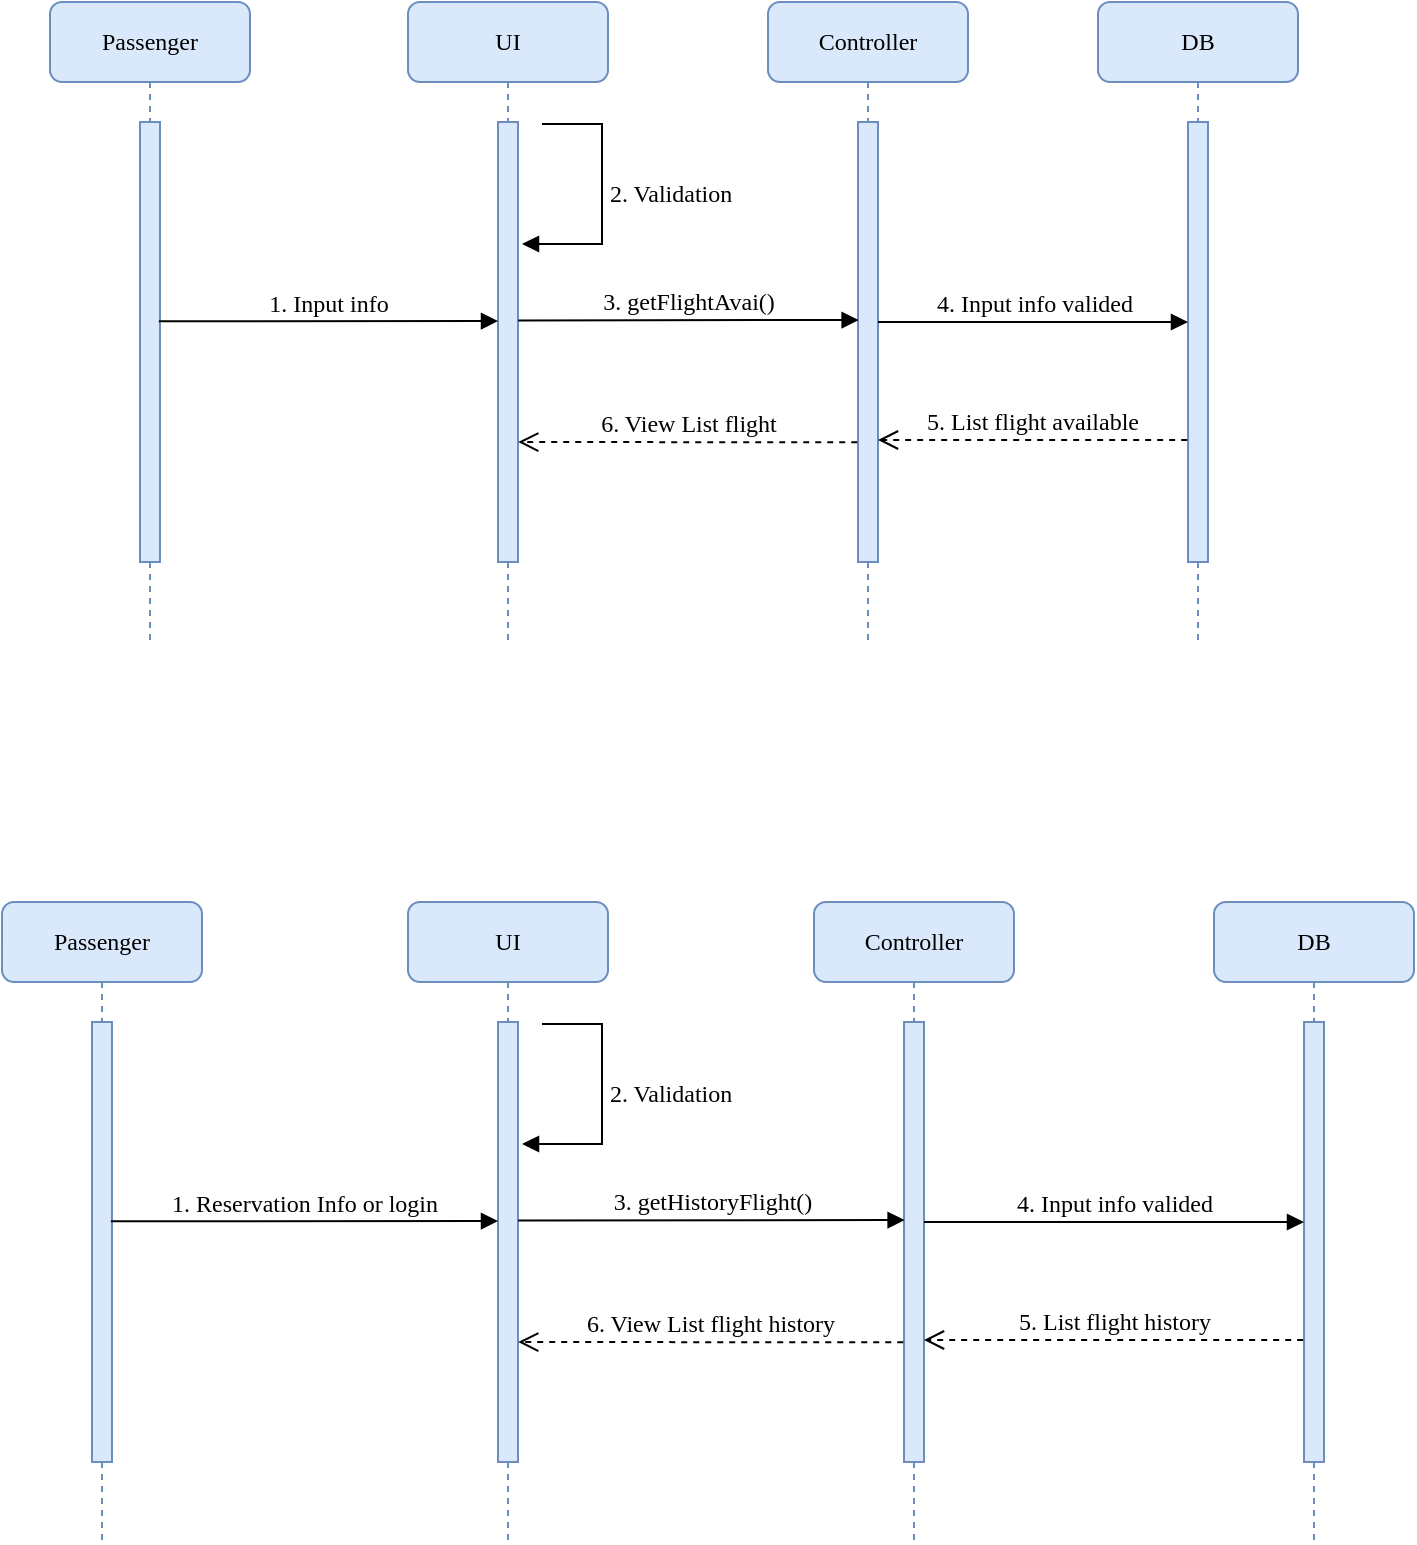 <mxfile version="21.2.1" type="device">
  <diagram name="Page-1" id="Ceq4f-5aNkv06xr2KZUZ">
    <mxGraphModel dx="1100" dy="1182" grid="0" gridSize="10" guides="1" tooltips="1" connect="1" arrows="1" fold="1" page="1" pageScale="1" pageWidth="1169" pageHeight="827" math="0" shadow="0">
      <root>
        <mxCell id="0" />
        <mxCell id="1" parent="0" />
        <mxCell id="Iw-2HoXwkp1vUkzKYjUI-1" value="UI" style="shape=umlLifeline;perimeter=lifelinePerimeter;whiteSpace=wrap;html=1;container=1;collapsible=0;recursiveResize=0;outlineConnect=0;rounded=1;shadow=0;comic=0;labelBackgroundColor=none;strokeWidth=1;fontFamily=Verdana;fontSize=12;align=center;fillColor=#dae8fc;strokeColor=#6c8ebf;" parent="1" vertex="1">
          <mxGeometry x="388" y="26" width="100" height="320" as="geometry" />
        </mxCell>
        <mxCell id="Iw-2HoXwkp1vUkzKYjUI-2" value="" style="html=1;points=[];perimeter=orthogonalPerimeter;rounded=0;shadow=0;comic=0;labelBackgroundColor=none;strokeWidth=1;fontFamily=Verdana;fontSize=12;align=center;fillColor=#dae8fc;strokeColor=#6c8ebf;" parent="Iw-2HoXwkp1vUkzKYjUI-1" vertex="1">
          <mxGeometry x="45" y="60" width="10" height="220" as="geometry" />
        </mxCell>
        <mxCell id="Iw-2HoXwkp1vUkzKYjUI-3" value="&lt;font face=&quot;Verdana&quot; style=&quot;font-size: 12px;&quot;&gt;2. Validation&lt;/font&gt;" style="html=1;align=left;spacingLeft=2;endArrow=block;rounded=0;edgeStyle=orthogonalEdgeStyle;curved=0;rounded=0;" parent="Iw-2HoXwkp1vUkzKYjUI-1" edge="1">
          <mxGeometry relative="1" as="geometry">
            <mxPoint x="67" y="61" as="sourcePoint" />
            <Array as="points">
              <mxPoint x="97" y="61" />
              <mxPoint x="97" y="121" />
            </Array>
            <mxPoint x="57" y="121" as="targetPoint" />
          </mxGeometry>
        </mxCell>
        <mxCell id="Iw-2HoXwkp1vUkzKYjUI-4" value="Controller" style="shape=umlLifeline;perimeter=lifelinePerimeter;whiteSpace=wrap;html=1;container=1;collapsible=0;recursiveResize=0;outlineConnect=0;rounded=1;shadow=0;comic=0;labelBackgroundColor=none;strokeWidth=1;fontFamily=Verdana;fontSize=12;align=center;fillColor=#dae8fc;strokeColor=#6c8ebf;" parent="1" vertex="1">
          <mxGeometry x="568" y="26" width="100" height="320" as="geometry" />
        </mxCell>
        <mxCell id="Iw-2HoXwkp1vUkzKYjUI-5" value="" style="html=1;points=[];perimeter=orthogonalPerimeter;rounded=0;shadow=0;comic=0;labelBackgroundColor=none;strokeWidth=1;fontFamily=Verdana;fontSize=12;align=center;fillColor=#dae8fc;strokeColor=#6c8ebf;" parent="Iw-2HoXwkp1vUkzKYjUI-4" vertex="1">
          <mxGeometry x="45" y="60" width="10" height="220" as="geometry" />
        </mxCell>
        <mxCell id="Iw-2HoXwkp1vUkzKYjUI-6" value="DB" style="shape=umlLifeline;perimeter=lifelinePerimeter;whiteSpace=wrap;html=1;container=1;collapsible=0;recursiveResize=0;outlineConnect=0;rounded=1;shadow=0;comic=0;labelBackgroundColor=none;strokeWidth=1;fontFamily=Verdana;fontSize=12;align=center;fillColor=#dae8fc;strokeColor=#6c8ebf;" parent="1" vertex="1">
          <mxGeometry x="733" y="26" width="100" height="320" as="geometry" />
        </mxCell>
        <mxCell id="Iw-2HoXwkp1vUkzKYjUI-7" value="" style="html=1;points=[];perimeter=orthogonalPerimeter;rounded=0;shadow=0;comic=0;labelBackgroundColor=none;strokeWidth=1;fontFamily=Verdana;fontSize=12;align=center;fillColor=#dae8fc;strokeColor=#6c8ebf;" parent="Iw-2HoXwkp1vUkzKYjUI-6" vertex="1">
          <mxGeometry x="45" y="60" width="10" height="220" as="geometry" />
        </mxCell>
        <mxCell id="Iw-2HoXwkp1vUkzKYjUI-8" value="Passenger" style="shape=umlLifeline;perimeter=lifelinePerimeter;whiteSpace=wrap;html=1;container=1;collapsible=0;recursiveResize=0;outlineConnect=0;rounded=1;shadow=0;comic=0;labelBackgroundColor=none;strokeWidth=1;fontFamily=Verdana;fontSize=12;align=center;fillColor=#dae8fc;strokeColor=#6c8ebf;" parent="1" vertex="1">
          <mxGeometry x="209" y="26" width="100" height="320" as="geometry" />
        </mxCell>
        <mxCell id="Iw-2HoXwkp1vUkzKYjUI-9" value="" style="html=1;points=[];perimeter=orthogonalPerimeter;rounded=0;shadow=0;comic=0;labelBackgroundColor=none;strokeWidth=1;fontFamily=Verdana;fontSize=12;align=center;fillColor=#dae8fc;strokeColor=#6c8ebf;" parent="Iw-2HoXwkp1vUkzKYjUI-8" vertex="1">
          <mxGeometry x="45" y="60" width="10" height="220" as="geometry" />
        </mxCell>
        <mxCell id="Iw-2HoXwkp1vUkzKYjUI-10" value="4. Input info valided" style="html=1;verticalAlign=bottom;endArrow=block;labelBackgroundColor=none;fontFamily=Verdana;fontSize=12;edgeStyle=elbowEdgeStyle;elbow=vertical;" parent="1" source="Iw-2HoXwkp1vUkzKYjUI-5" target="Iw-2HoXwkp1vUkzKYjUI-7" edge="1">
          <mxGeometry relative="1" as="geometry">
            <mxPoint x="669" y="126" as="sourcePoint" />
            <Array as="points">
              <mxPoint x="699" y="186" />
              <mxPoint x="619" y="126" />
            </Array>
          </mxGeometry>
        </mxCell>
        <mxCell id="Iw-2HoXwkp1vUkzKYjUI-11" value="1. Input info" style="html=1;verticalAlign=bottom;endArrow=block;entryX=0;entryY=0.452;labelBackgroundColor=none;fontFamily=Verdana;fontSize=12;edgeStyle=elbowEdgeStyle;elbow=vertical;entryDx=0;entryDy=0;entryPerimeter=0;exitX=0.944;exitY=0.453;exitDx=0;exitDy=0;exitPerimeter=0;" parent="1" source="Iw-2HoXwkp1vUkzKYjUI-9" target="Iw-2HoXwkp1vUkzKYjUI-2" edge="1">
          <mxGeometry relative="1" as="geometry">
            <mxPoint x="269" y="185" as="sourcePoint" />
            <mxPoint x="439" y="184.99" as="targetPoint" />
            <Array as="points" />
          </mxGeometry>
        </mxCell>
        <mxCell id="Iw-2HoXwkp1vUkzKYjUI-12" value="3. getFlightAvai()" style="html=1;verticalAlign=bottom;endArrow=block;labelBackgroundColor=none;fontFamily=Verdana;fontSize=12;edgeStyle=elbowEdgeStyle;elbow=vertical;entryX=0.03;entryY=0.451;entryDx=0;entryDy=0;entryPerimeter=0;exitX=1.011;exitY=0.451;exitDx=0;exitDy=0;exitPerimeter=0;" parent="1" source="Iw-2HoXwkp1vUkzKYjUI-2" target="Iw-2HoXwkp1vUkzKYjUI-5" edge="1">
          <mxGeometry relative="1" as="geometry">
            <mxPoint x="454" y="185" as="sourcePoint" />
            <mxPoint x="596" y="187" as="targetPoint" />
            <Array as="points" />
          </mxGeometry>
        </mxCell>
        <mxCell id="Iw-2HoXwkp1vUkzKYjUI-13" value="&lt;font face=&quot;Verdana&quot; style=&quot;font-size: 12px;&quot;&gt;6. View List flight&lt;/font&gt;" style="html=1;verticalAlign=bottom;endArrow=open;dashed=1;endSize=8;edgeStyle=elbowEdgeStyle;elbow=vertical;curved=0;rounded=0;exitX=-0.039;exitY=0.728;exitDx=0;exitDy=0;exitPerimeter=0;entryX=1.011;entryY=0.725;entryDx=0;entryDy=0;entryPerimeter=0;" parent="1" source="Iw-2HoXwkp1vUkzKYjUI-5" target="Iw-2HoXwkp1vUkzKYjUI-2" edge="1">
          <mxGeometry relative="1" as="geometry">
            <mxPoint x="612" y="246" as="sourcePoint" />
            <mxPoint x="454" y="246" as="targetPoint" />
          </mxGeometry>
        </mxCell>
        <mxCell id="Iw-2HoXwkp1vUkzKYjUI-14" value="&lt;font face=&quot;Verdana&quot; style=&quot;font-size: 12px;&quot;&gt;5. List flight available&lt;/font&gt;" style="html=1;verticalAlign=bottom;endArrow=open;dashed=1;endSize=8;edgeStyle=elbowEdgeStyle;elbow=vertical;curved=0;rounded=0;exitX=-0.041;exitY=0.723;exitDx=0;exitDy=0;exitPerimeter=0;" parent="1" source="Iw-2HoXwkp1vUkzKYjUI-7" target="Iw-2HoXwkp1vUkzKYjUI-5" edge="1">
          <mxGeometry relative="1" as="geometry">
            <mxPoint x="776" y="245" as="sourcePoint" />
            <mxPoint x="639" y="246" as="targetPoint" />
            <Array as="points">
              <mxPoint x="775" y="245" />
            </Array>
          </mxGeometry>
        </mxCell>
        <mxCell id="Iw-2HoXwkp1vUkzKYjUI-15" value="UI" style="shape=umlLifeline;perimeter=lifelinePerimeter;whiteSpace=wrap;html=1;container=1;collapsible=0;recursiveResize=0;outlineConnect=0;rounded=1;shadow=0;comic=0;labelBackgroundColor=none;strokeWidth=1;fontFamily=Verdana;fontSize=12;align=center;fillColor=#dae8fc;strokeColor=#6c8ebf;" parent="1" vertex="1">
          <mxGeometry x="388" y="476" width="100" height="320" as="geometry" />
        </mxCell>
        <mxCell id="Iw-2HoXwkp1vUkzKYjUI-16" value="" style="html=1;points=[];perimeter=orthogonalPerimeter;rounded=0;shadow=0;comic=0;labelBackgroundColor=none;strokeWidth=1;fontFamily=Verdana;fontSize=12;align=center;fillColor=#dae8fc;strokeColor=#6c8ebf;" parent="Iw-2HoXwkp1vUkzKYjUI-15" vertex="1">
          <mxGeometry x="45" y="60" width="10" height="220" as="geometry" />
        </mxCell>
        <mxCell id="Iw-2HoXwkp1vUkzKYjUI-17" value="&lt;font face=&quot;Verdana&quot; style=&quot;font-size: 12px;&quot;&gt;2. Validation&lt;/font&gt;" style="html=1;align=left;spacingLeft=2;endArrow=block;rounded=0;edgeStyle=orthogonalEdgeStyle;curved=0;rounded=0;" parent="Iw-2HoXwkp1vUkzKYjUI-15" edge="1">
          <mxGeometry relative="1" as="geometry">
            <mxPoint x="67" y="61" as="sourcePoint" />
            <Array as="points">
              <mxPoint x="97" y="61" />
              <mxPoint x="97" y="121" />
            </Array>
            <mxPoint x="57" y="121" as="targetPoint" />
          </mxGeometry>
        </mxCell>
        <mxCell id="Iw-2HoXwkp1vUkzKYjUI-18" value="Controller" style="shape=umlLifeline;perimeter=lifelinePerimeter;whiteSpace=wrap;html=1;container=1;collapsible=0;recursiveResize=0;outlineConnect=0;rounded=1;shadow=0;comic=0;labelBackgroundColor=none;strokeWidth=1;fontFamily=Verdana;fontSize=12;align=center;fillColor=#dae8fc;strokeColor=#6c8ebf;" parent="1" vertex="1">
          <mxGeometry x="591" y="476" width="100" height="320" as="geometry" />
        </mxCell>
        <mxCell id="Iw-2HoXwkp1vUkzKYjUI-19" value="" style="html=1;points=[];perimeter=orthogonalPerimeter;rounded=0;shadow=0;comic=0;labelBackgroundColor=none;strokeWidth=1;fontFamily=Verdana;fontSize=12;align=center;fillColor=#dae8fc;strokeColor=#6c8ebf;" parent="Iw-2HoXwkp1vUkzKYjUI-18" vertex="1">
          <mxGeometry x="45" y="60" width="10" height="220" as="geometry" />
        </mxCell>
        <mxCell id="Iw-2HoXwkp1vUkzKYjUI-20" value="DB" style="shape=umlLifeline;perimeter=lifelinePerimeter;whiteSpace=wrap;html=1;container=1;collapsible=0;recursiveResize=0;outlineConnect=0;rounded=1;shadow=0;comic=0;labelBackgroundColor=none;strokeWidth=1;fontFamily=Verdana;fontSize=12;align=center;fillColor=#dae8fc;strokeColor=#6c8ebf;" parent="1" vertex="1">
          <mxGeometry x="791" y="476" width="100" height="320" as="geometry" />
        </mxCell>
        <mxCell id="Iw-2HoXwkp1vUkzKYjUI-21" value="" style="html=1;points=[];perimeter=orthogonalPerimeter;rounded=0;shadow=0;comic=0;labelBackgroundColor=none;strokeWidth=1;fontFamily=Verdana;fontSize=12;align=center;fillColor=#dae8fc;strokeColor=#6c8ebf;" parent="Iw-2HoXwkp1vUkzKYjUI-20" vertex="1">
          <mxGeometry x="45" y="60" width="10" height="220" as="geometry" />
        </mxCell>
        <mxCell id="Iw-2HoXwkp1vUkzKYjUI-22" value="Passenger" style="shape=umlLifeline;perimeter=lifelinePerimeter;whiteSpace=wrap;html=1;container=1;collapsible=0;recursiveResize=0;outlineConnect=0;rounded=1;shadow=0;comic=0;labelBackgroundColor=none;strokeWidth=1;fontFamily=Verdana;fontSize=12;align=center;fillColor=#dae8fc;strokeColor=#6c8ebf;" parent="1" vertex="1">
          <mxGeometry x="185" y="476" width="100" height="320" as="geometry" />
        </mxCell>
        <mxCell id="Iw-2HoXwkp1vUkzKYjUI-23" value="" style="html=1;points=[];perimeter=orthogonalPerimeter;rounded=0;shadow=0;comic=0;labelBackgroundColor=none;strokeWidth=1;fontFamily=Verdana;fontSize=12;align=center;fillColor=#dae8fc;strokeColor=#6c8ebf;" parent="Iw-2HoXwkp1vUkzKYjUI-22" vertex="1">
          <mxGeometry x="45" y="60" width="10" height="220" as="geometry" />
        </mxCell>
        <mxCell id="Iw-2HoXwkp1vUkzKYjUI-24" value="4. Input info valided" style="html=1;verticalAlign=bottom;endArrow=block;labelBackgroundColor=none;fontFamily=Verdana;fontSize=12;edgeStyle=elbowEdgeStyle;elbow=vertical;" parent="1" source="Iw-2HoXwkp1vUkzKYjUI-19" target="Iw-2HoXwkp1vUkzKYjUI-21" edge="1">
          <mxGeometry relative="1" as="geometry">
            <mxPoint x="669" y="576" as="sourcePoint" />
            <Array as="points">
              <mxPoint x="699" y="636" />
              <mxPoint x="619" y="576" />
            </Array>
          </mxGeometry>
        </mxCell>
        <mxCell id="Iw-2HoXwkp1vUkzKYjUI-25" value="1. Reservation Info or login" style="html=1;verticalAlign=bottom;endArrow=block;entryX=0;entryY=0.452;labelBackgroundColor=none;fontFamily=Verdana;fontSize=12;edgeStyle=elbowEdgeStyle;elbow=vertical;entryDx=0;entryDy=0;entryPerimeter=0;exitX=0.944;exitY=0.453;exitDx=0;exitDy=0;exitPerimeter=0;" parent="1" source="Iw-2HoXwkp1vUkzKYjUI-23" target="Iw-2HoXwkp1vUkzKYjUI-16" edge="1">
          <mxGeometry x="-0.002" relative="1" as="geometry">
            <mxPoint x="269" y="635" as="sourcePoint" />
            <mxPoint x="439" y="634.99" as="targetPoint" />
            <Array as="points" />
            <mxPoint as="offset" />
          </mxGeometry>
        </mxCell>
        <mxCell id="Iw-2HoXwkp1vUkzKYjUI-26" value="3. getHistoryFlight()" style="html=1;verticalAlign=bottom;endArrow=block;labelBackgroundColor=none;fontFamily=Verdana;fontSize=12;edgeStyle=elbowEdgeStyle;elbow=vertical;entryX=0.03;entryY=0.451;entryDx=0;entryDy=0;entryPerimeter=0;exitX=1.011;exitY=0.451;exitDx=0;exitDy=0;exitPerimeter=0;" parent="1" source="Iw-2HoXwkp1vUkzKYjUI-16" target="Iw-2HoXwkp1vUkzKYjUI-19" edge="1">
          <mxGeometry relative="1" as="geometry">
            <mxPoint x="454" y="635" as="sourcePoint" />
            <mxPoint x="596" y="637" as="targetPoint" />
            <Array as="points" />
          </mxGeometry>
        </mxCell>
        <mxCell id="Iw-2HoXwkp1vUkzKYjUI-27" value="&lt;font face=&quot;Verdana&quot; style=&quot;font-size: 12px;&quot;&gt;6. View List flight history&lt;/font&gt;" style="html=1;verticalAlign=bottom;endArrow=open;dashed=1;endSize=8;edgeStyle=elbowEdgeStyle;elbow=vertical;curved=0;rounded=0;exitX=-0.039;exitY=0.728;exitDx=0;exitDy=0;exitPerimeter=0;entryX=1.011;entryY=0.725;entryDx=0;entryDy=0;entryPerimeter=0;" parent="1" source="Iw-2HoXwkp1vUkzKYjUI-19" target="Iw-2HoXwkp1vUkzKYjUI-16" edge="1">
          <mxGeometry relative="1" as="geometry">
            <mxPoint x="612" y="696" as="sourcePoint" />
            <mxPoint x="454" y="696" as="targetPoint" />
          </mxGeometry>
        </mxCell>
        <mxCell id="Iw-2HoXwkp1vUkzKYjUI-28" value="&lt;font face=&quot;Verdana&quot; style=&quot;font-size: 12px;&quot;&gt;5. List flight history&lt;/font&gt;" style="html=1;verticalAlign=bottom;endArrow=open;dashed=1;endSize=8;edgeStyle=elbowEdgeStyle;elbow=vertical;curved=0;rounded=0;exitX=-0.041;exitY=0.723;exitDx=0;exitDy=0;exitPerimeter=0;" parent="1" source="Iw-2HoXwkp1vUkzKYjUI-21" target="Iw-2HoXwkp1vUkzKYjUI-19" edge="1">
          <mxGeometry relative="1" as="geometry">
            <mxPoint x="776" y="695" as="sourcePoint" />
            <mxPoint x="639" y="696" as="targetPoint" />
            <Array as="points">
              <mxPoint x="775" y="695" />
            </Array>
          </mxGeometry>
        </mxCell>
      </root>
    </mxGraphModel>
  </diagram>
</mxfile>
